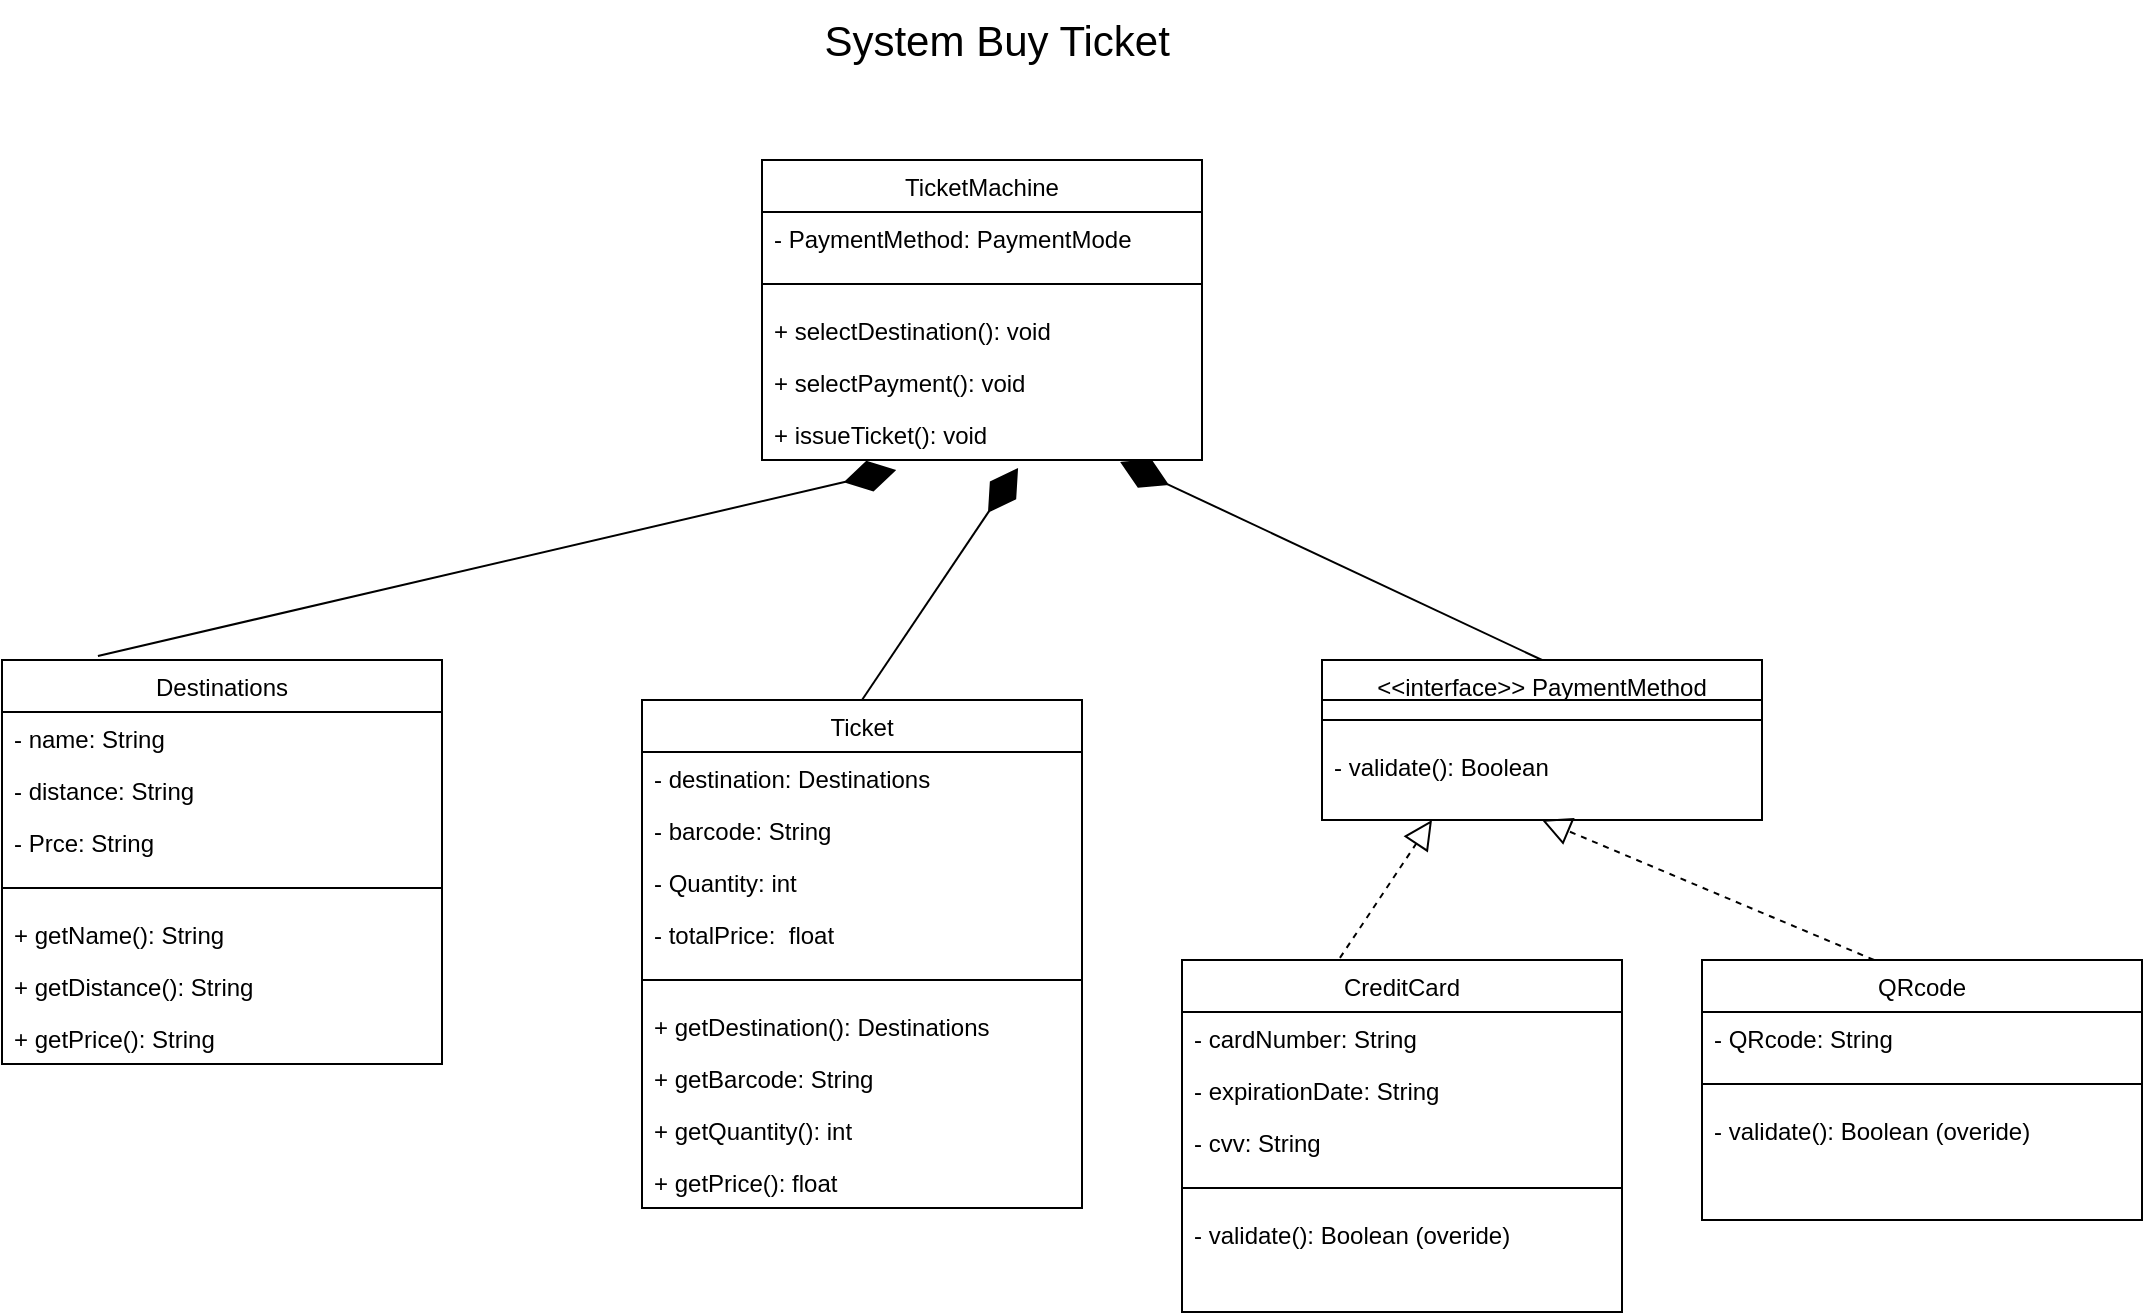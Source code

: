 <mxfile version="20.8.16" type="device"><diagram id="C5RBs43oDa-KdzZeNtuy" name="Page-1"><mxGraphModel dx="1434" dy="878" grid="1" gridSize="10" guides="1" tooltips="1" connect="1" arrows="1" fold="1" page="1" pageScale="1" pageWidth="3300" pageHeight="4681" math="0" shadow="0"><root><mxCell id="WIyWlLk6GJQsqaUBKTNV-0"/><mxCell id="WIyWlLk6GJQsqaUBKTNV-1" parent="WIyWlLk6GJQsqaUBKTNV-0"/><mxCell id="zkfFHV4jXpPFQw0GAbJ--0" value="TicketMachine" style="swimlane;fontStyle=0;align=center;verticalAlign=top;childLayout=stackLayout;horizontal=1;startSize=26;horizontalStack=0;resizeParent=1;resizeLast=0;collapsible=1;marginBottom=0;rounded=0;shadow=0;strokeWidth=1;" parent="WIyWlLk6GJQsqaUBKTNV-1" vertex="1"><mxGeometry x="450" y="150" width="220" height="150" as="geometry"><mxRectangle x="230" y="140" width="160" height="26" as="alternateBounds"/></mxGeometry></mxCell><mxCell id="zkfFHV4jXpPFQw0GAbJ--1" value="- PaymentMethod: PaymentMode" style="text;align=left;verticalAlign=top;spacingLeft=4;spacingRight=4;overflow=hidden;rotatable=0;points=[[0,0.5],[1,0.5]];portConstraint=eastwest;" parent="zkfFHV4jXpPFQw0GAbJ--0" vertex="1"><mxGeometry y="26" width="220" height="26" as="geometry"/></mxCell><mxCell id="zkfFHV4jXpPFQw0GAbJ--4" value="" style="line;html=1;strokeWidth=1;align=left;verticalAlign=middle;spacingTop=-1;spacingLeft=3;spacingRight=3;rotatable=0;labelPosition=right;points=[];portConstraint=eastwest;" parent="zkfFHV4jXpPFQw0GAbJ--0" vertex="1"><mxGeometry y="52" width="220" height="20" as="geometry"/></mxCell><mxCell id="zkfFHV4jXpPFQw0GAbJ--5" value="+ selectDestination(): void" style="text;align=left;verticalAlign=top;spacingLeft=4;spacingRight=4;overflow=hidden;rotatable=0;points=[[0,0.5],[1,0.5]];portConstraint=eastwest;" parent="zkfFHV4jXpPFQw0GAbJ--0" vertex="1"><mxGeometry y="72" width="220" height="26" as="geometry"/></mxCell><mxCell id="2D4VOZBW_z_yEVBfBe_k-1" value="+ selectPayment(): void" style="text;align=left;verticalAlign=top;spacingLeft=4;spacingRight=4;overflow=hidden;rotatable=0;points=[[0,0.5],[1,0.5]];portConstraint=eastwest;" vertex="1" parent="zkfFHV4jXpPFQw0GAbJ--0"><mxGeometry y="98" width="220" height="26" as="geometry"/></mxCell><mxCell id="2D4VOZBW_z_yEVBfBe_k-27" value="+ issueTicket(): void" style="text;align=left;verticalAlign=top;spacingLeft=4;spacingRight=4;overflow=hidden;rotatable=0;points=[[0,0.5],[1,0.5]];portConstraint=eastwest;" vertex="1" parent="zkfFHV4jXpPFQw0GAbJ--0"><mxGeometry y="124" width="220" height="26" as="geometry"/></mxCell><mxCell id="2D4VOZBW_z_yEVBfBe_k-2" value="CreditCard" style="swimlane;fontStyle=0;align=center;verticalAlign=top;childLayout=stackLayout;horizontal=1;startSize=26;horizontalStack=0;resizeParent=1;resizeLast=0;collapsible=1;marginBottom=0;rounded=0;shadow=0;strokeWidth=1;" vertex="1" parent="WIyWlLk6GJQsqaUBKTNV-1"><mxGeometry x="660" y="550" width="220" height="176" as="geometry"><mxRectangle x="230" y="140" width="160" height="26" as="alternateBounds"/></mxGeometry></mxCell><mxCell id="2D4VOZBW_z_yEVBfBe_k-3" value="- cardNumber: String" style="text;align=left;verticalAlign=top;spacingLeft=4;spacingRight=4;overflow=hidden;rotatable=0;points=[[0,0.5],[1,0.5]];portConstraint=eastwest;" vertex="1" parent="2D4VOZBW_z_yEVBfBe_k-2"><mxGeometry y="26" width="220" height="26" as="geometry"/></mxCell><mxCell id="2D4VOZBW_z_yEVBfBe_k-29" value="- expirationDate: String" style="text;align=left;verticalAlign=top;spacingLeft=4;spacingRight=4;overflow=hidden;rotatable=0;points=[[0,0.5],[1,0.5]];portConstraint=eastwest;" vertex="1" parent="2D4VOZBW_z_yEVBfBe_k-2"><mxGeometry y="52" width="220" height="26" as="geometry"/></mxCell><mxCell id="2D4VOZBW_z_yEVBfBe_k-30" value="- cvv: String" style="text;align=left;verticalAlign=top;spacingLeft=4;spacingRight=4;overflow=hidden;rotatable=0;points=[[0,0.5],[1,0.5]];portConstraint=eastwest;" vertex="1" parent="2D4VOZBW_z_yEVBfBe_k-2"><mxGeometry y="78" width="220" height="26" as="geometry"/></mxCell><mxCell id="2D4VOZBW_z_yEVBfBe_k-4" value="" style="line;html=1;strokeWidth=1;align=left;verticalAlign=middle;spacingTop=-1;spacingLeft=3;spacingRight=3;rotatable=0;labelPosition=right;points=[];portConstraint=eastwest;" vertex="1" parent="2D4VOZBW_z_yEVBfBe_k-2"><mxGeometry y="104" width="220" height="20" as="geometry"/></mxCell><mxCell id="2D4VOZBW_z_yEVBfBe_k-5" value="- validate(): Boolean (overide)" style="text;align=left;verticalAlign=top;spacingLeft=4;spacingRight=4;overflow=hidden;rotatable=0;points=[[0,0.5],[1,0.5]];portConstraint=eastwest;" vertex="1" parent="2D4VOZBW_z_yEVBfBe_k-2"><mxGeometry y="124" width="220" height="26" as="geometry"/></mxCell><mxCell id="2D4VOZBW_z_yEVBfBe_k-7" value="QRcode" style="swimlane;fontStyle=0;align=center;verticalAlign=top;childLayout=stackLayout;horizontal=1;startSize=26;horizontalStack=0;resizeParent=1;resizeLast=0;collapsible=1;marginBottom=0;rounded=0;shadow=0;strokeWidth=1;" vertex="1" parent="WIyWlLk6GJQsqaUBKTNV-1"><mxGeometry x="920" y="550" width="220" height="130" as="geometry"><mxRectangle x="230" y="140" width="160" height="26" as="alternateBounds"/></mxGeometry></mxCell><mxCell id="2D4VOZBW_z_yEVBfBe_k-8" value="- QRcode: String&#10;" style="text;align=left;verticalAlign=top;spacingLeft=4;spacingRight=4;overflow=hidden;rotatable=0;points=[[0,0.5],[1,0.5]];portConstraint=eastwest;" vertex="1" parent="2D4VOZBW_z_yEVBfBe_k-7"><mxGeometry y="26" width="220" height="26" as="geometry"/></mxCell><mxCell id="2D4VOZBW_z_yEVBfBe_k-9" value="" style="line;html=1;strokeWidth=1;align=left;verticalAlign=middle;spacingTop=-1;spacingLeft=3;spacingRight=3;rotatable=0;labelPosition=right;points=[];portConstraint=eastwest;" vertex="1" parent="2D4VOZBW_z_yEVBfBe_k-7"><mxGeometry y="52" width="220" height="20" as="geometry"/></mxCell><mxCell id="2D4VOZBW_z_yEVBfBe_k-32" value="- validate(): Boolean (overide)" style="text;align=left;verticalAlign=top;spacingLeft=4;spacingRight=4;overflow=hidden;rotatable=0;points=[[0,0.5],[1,0.5]];portConstraint=eastwest;" vertex="1" parent="2D4VOZBW_z_yEVBfBe_k-7"><mxGeometry y="72" width="220" height="26" as="geometry"/></mxCell><mxCell id="2D4VOZBW_z_yEVBfBe_k-12" value="Destinations" style="swimlane;fontStyle=0;align=center;verticalAlign=top;childLayout=stackLayout;horizontal=1;startSize=26;horizontalStack=0;resizeParent=1;resizeLast=0;collapsible=1;marginBottom=0;rounded=0;shadow=0;strokeWidth=1;" vertex="1" parent="WIyWlLk6GJQsqaUBKTNV-1"><mxGeometry x="70" y="400" width="220" height="202" as="geometry"><mxRectangle x="230" y="140" width="160" height="26" as="alternateBounds"/></mxGeometry></mxCell><mxCell id="2D4VOZBW_z_yEVBfBe_k-33" value="- name: String" style="text;align=left;verticalAlign=top;spacingLeft=4;spacingRight=4;overflow=hidden;rotatable=0;points=[[0,0.5],[1,0.5]];portConstraint=eastwest;" vertex="1" parent="2D4VOZBW_z_yEVBfBe_k-12"><mxGeometry y="26" width="220" height="26" as="geometry"/></mxCell><mxCell id="2D4VOZBW_z_yEVBfBe_k-34" value="- distance: String" style="text;align=left;verticalAlign=top;spacingLeft=4;spacingRight=4;overflow=hidden;rotatable=0;points=[[0,0.5],[1,0.5]];portConstraint=eastwest;" vertex="1" parent="2D4VOZBW_z_yEVBfBe_k-12"><mxGeometry y="52" width="220" height="26" as="geometry"/></mxCell><mxCell id="2D4VOZBW_z_yEVBfBe_k-35" value="- Prce: String" style="text;align=left;verticalAlign=top;spacingLeft=4;spacingRight=4;overflow=hidden;rotatable=0;points=[[0,0.5],[1,0.5]];portConstraint=eastwest;" vertex="1" parent="2D4VOZBW_z_yEVBfBe_k-12"><mxGeometry y="78" width="220" height="26" as="geometry"/></mxCell><mxCell id="2D4VOZBW_z_yEVBfBe_k-14" value="" style="line;html=1;strokeWidth=1;align=left;verticalAlign=middle;spacingTop=-1;spacingLeft=3;spacingRight=3;rotatable=0;labelPosition=right;points=[];portConstraint=eastwest;" vertex="1" parent="2D4VOZBW_z_yEVBfBe_k-12"><mxGeometry y="104" width="220" height="20" as="geometry"/></mxCell><mxCell id="2D4VOZBW_z_yEVBfBe_k-40" value="+ getName(): String" style="text;align=left;verticalAlign=top;spacingLeft=4;spacingRight=4;overflow=hidden;rotatable=0;points=[[0,0.5],[1,0.5]];portConstraint=eastwest;" vertex="1" parent="2D4VOZBW_z_yEVBfBe_k-12"><mxGeometry y="124" width="220" height="26" as="geometry"/></mxCell><mxCell id="2D4VOZBW_z_yEVBfBe_k-41" value="+ getDistance(): String" style="text;align=left;verticalAlign=top;spacingLeft=4;spacingRight=4;overflow=hidden;rotatable=0;points=[[0,0.5],[1,0.5]];portConstraint=eastwest;" vertex="1" parent="2D4VOZBW_z_yEVBfBe_k-12"><mxGeometry y="150" width="220" height="26" as="geometry"/></mxCell><mxCell id="2D4VOZBW_z_yEVBfBe_k-42" value="+ getPrice(): String" style="text;align=left;verticalAlign=top;spacingLeft=4;spacingRight=4;overflow=hidden;rotatable=0;points=[[0,0.5],[1,0.5]];portConstraint=eastwest;" vertex="1" parent="2D4VOZBW_z_yEVBfBe_k-12"><mxGeometry y="176" width="220" height="26" as="geometry"/></mxCell><mxCell id="2D4VOZBW_z_yEVBfBe_k-17" value="Ticket" style="swimlane;fontStyle=0;align=center;verticalAlign=top;childLayout=stackLayout;horizontal=1;startSize=26;horizontalStack=0;resizeParent=1;resizeLast=0;collapsible=1;marginBottom=0;rounded=0;shadow=0;strokeWidth=1;" vertex="1" parent="WIyWlLk6GJQsqaUBKTNV-1"><mxGeometry x="390" y="420" width="220" height="254" as="geometry"><mxRectangle x="230" y="140" width="160" height="26" as="alternateBounds"/></mxGeometry></mxCell><mxCell id="2D4VOZBW_z_yEVBfBe_k-18" value="- destination: Destinations&#10;" style="text;align=left;verticalAlign=top;spacingLeft=4;spacingRight=4;overflow=hidden;rotatable=0;points=[[0,0.5],[1,0.5]];portConstraint=eastwest;" vertex="1" parent="2D4VOZBW_z_yEVBfBe_k-17"><mxGeometry y="26" width="220" height="26" as="geometry"/></mxCell><mxCell id="2D4VOZBW_z_yEVBfBe_k-28" value="- barcode: String" style="text;align=left;verticalAlign=top;spacingLeft=4;spacingRight=4;overflow=hidden;rotatable=0;points=[[0,0.5],[1,0.5]];portConstraint=eastwest;" vertex="1" parent="2D4VOZBW_z_yEVBfBe_k-17"><mxGeometry y="52" width="220" height="26" as="geometry"/></mxCell><mxCell id="2D4VOZBW_z_yEVBfBe_k-36" value="- Quantity: int" style="text;align=left;verticalAlign=top;spacingLeft=4;spacingRight=4;overflow=hidden;rotatable=0;points=[[0,0.5],[1,0.5]];portConstraint=eastwest;" vertex="1" parent="2D4VOZBW_z_yEVBfBe_k-17"><mxGeometry y="78" width="220" height="26" as="geometry"/></mxCell><mxCell id="2D4VOZBW_z_yEVBfBe_k-38" value="- totalPrice:  float" style="text;align=left;verticalAlign=top;spacingLeft=4;spacingRight=4;overflow=hidden;rotatable=0;points=[[0,0.5],[1,0.5]];portConstraint=eastwest;" vertex="1" parent="2D4VOZBW_z_yEVBfBe_k-17"><mxGeometry y="104" width="220" height="26" as="geometry"/></mxCell><mxCell id="2D4VOZBW_z_yEVBfBe_k-19" value="" style="line;html=1;strokeWidth=1;align=left;verticalAlign=middle;spacingTop=-1;spacingLeft=3;spacingRight=3;rotatable=0;labelPosition=right;points=[];portConstraint=eastwest;" vertex="1" parent="2D4VOZBW_z_yEVBfBe_k-17"><mxGeometry y="130" width="220" height="20" as="geometry"/></mxCell><mxCell id="2D4VOZBW_z_yEVBfBe_k-20" value="+ getDestination(): Destinations" style="text;align=left;verticalAlign=top;spacingLeft=4;spacingRight=4;overflow=hidden;rotatable=0;points=[[0,0.5],[1,0.5]];portConstraint=eastwest;" vertex="1" parent="2D4VOZBW_z_yEVBfBe_k-17"><mxGeometry y="150" width="220" height="26" as="geometry"/></mxCell><mxCell id="2D4VOZBW_z_yEVBfBe_k-21" value="+ getBarcode: String" style="text;align=left;verticalAlign=top;spacingLeft=4;spacingRight=4;overflow=hidden;rotatable=0;points=[[0,0.5],[1,0.5]];portConstraint=eastwest;" vertex="1" parent="2D4VOZBW_z_yEVBfBe_k-17"><mxGeometry y="176" width="220" height="26" as="geometry"/></mxCell><mxCell id="2D4VOZBW_z_yEVBfBe_k-37" value="+ getQuantity(): int" style="text;align=left;verticalAlign=top;spacingLeft=4;spacingRight=4;overflow=hidden;rotatable=0;points=[[0,0.5],[1,0.5]];portConstraint=eastwest;" vertex="1" parent="2D4VOZBW_z_yEVBfBe_k-17"><mxGeometry y="202" width="220" height="26" as="geometry"/></mxCell><mxCell id="2D4VOZBW_z_yEVBfBe_k-39" value="+ getPrice(): float" style="text;align=left;verticalAlign=top;spacingLeft=4;spacingRight=4;overflow=hidden;rotatable=0;points=[[0,0.5],[1,0.5]];portConstraint=eastwest;" vertex="1" parent="2D4VOZBW_z_yEVBfBe_k-17"><mxGeometry y="228" width="220" height="26" as="geometry"/></mxCell><mxCell id="2D4VOZBW_z_yEVBfBe_k-22" value="&lt;&lt;interface&gt;&gt; PaymentMethod" style="swimlane;fontStyle=0;align=center;verticalAlign=top;childLayout=stackLayout;horizontal=1;startSize=20;horizontalStack=0;resizeParent=1;resizeLast=0;collapsible=1;marginBottom=0;rounded=0;shadow=0;strokeWidth=1;" vertex="1" parent="WIyWlLk6GJQsqaUBKTNV-1"><mxGeometry x="730" y="400" width="220" height="80" as="geometry"><mxRectangle x="230" y="140" width="160" height="26" as="alternateBounds"/></mxGeometry></mxCell><mxCell id="2D4VOZBW_z_yEVBfBe_k-24" value="" style="line;html=1;strokeWidth=1;align=left;verticalAlign=middle;spacingTop=-1;spacingLeft=3;spacingRight=3;rotatable=0;labelPosition=right;points=[];portConstraint=eastwest;" vertex="1" parent="2D4VOZBW_z_yEVBfBe_k-22"><mxGeometry y="20" width="220" height="20" as="geometry"/></mxCell><mxCell id="2D4VOZBW_z_yEVBfBe_k-31" value="- validate(): Boolean" style="text;align=left;verticalAlign=top;spacingLeft=4;spacingRight=4;overflow=hidden;rotatable=0;points=[[0,0.5],[1,0.5]];portConstraint=eastwest;" vertex="1" parent="2D4VOZBW_z_yEVBfBe_k-22"><mxGeometry y="40" width="220" height="26" as="geometry"/></mxCell><mxCell id="2D4VOZBW_z_yEVBfBe_k-43" value="" style="endArrow=diamondThin;endFill=1;endSize=24;html=1;rounded=0;exitX=0.218;exitY=-0.01;exitDx=0;exitDy=0;exitPerimeter=0;entryX=0.305;entryY=1.192;entryDx=0;entryDy=0;entryPerimeter=0;" edge="1" parent="WIyWlLk6GJQsqaUBKTNV-1" source="2D4VOZBW_z_yEVBfBe_k-12" target="2D4VOZBW_z_yEVBfBe_k-27"><mxGeometry width="160" relative="1" as="geometry"><mxPoint x="170" y="360" as="sourcePoint"/><mxPoint x="330" y="360" as="targetPoint"/><Array as="points"/></mxGeometry></mxCell><mxCell id="2D4VOZBW_z_yEVBfBe_k-44" value="" style="endArrow=diamondThin;endFill=1;endSize=24;html=1;rounded=0;exitX=0.5;exitY=0;exitDx=0;exitDy=0;entryX=0.582;entryY=1.154;entryDx=0;entryDy=0;entryPerimeter=0;" edge="1" parent="WIyWlLk6GJQsqaUBKTNV-1" source="2D4VOZBW_z_yEVBfBe_k-17" target="2D4VOZBW_z_yEVBfBe_k-27"><mxGeometry width="160" relative="1" as="geometry"><mxPoint x="207.96" y="397.98" as="sourcePoint"/><mxPoint x="252.002" y="280" as="targetPoint"/></mxGeometry></mxCell><mxCell id="2D4VOZBW_z_yEVBfBe_k-46" value="" style="endArrow=diamondThin;endFill=1;endSize=24;html=1;rounded=0;exitX=0.5;exitY=0;exitDx=0;exitDy=0;entryX=0.814;entryY=1.038;entryDx=0;entryDy=0;entryPerimeter=0;" edge="1" parent="WIyWlLk6GJQsqaUBKTNV-1" source="2D4VOZBW_z_yEVBfBe_k-22" target="2D4VOZBW_z_yEVBfBe_k-27"><mxGeometry width="160" relative="1" as="geometry"><mxPoint x="579.04" y="420" as="sourcePoint"/><mxPoint x="340" y="240" as="targetPoint"/></mxGeometry></mxCell><mxCell id="2D4VOZBW_z_yEVBfBe_k-48" value="" style="endArrow=block;dashed=1;endFill=0;endSize=12;html=1;rounded=0;exitX=0.359;exitY=-0.006;exitDx=0;exitDy=0;exitPerimeter=0;entryX=0.25;entryY=1;entryDx=0;entryDy=0;" edge="1" parent="WIyWlLk6GJQsqaUBKTNV-1" source="2D4VOZBW_z_yEVBfBe_k-2" target="2D4VOZBW_z_yEVBfBe_k-22"><mxGeometry width="160" relative="1" as="geometry"><mxPoint x="900" y="290" as="sourcePoint"/><mxPoint x="800" y="560" as="targetPoint"/></mxGeometry></mxCell><mxCell id="2D4VOZBW_z_yEVBfBe_k-49" value="" style="endArrow=block;dashed=1;endFill=0;endSize=12;html=1;rounded=0;exitX=0.391;exitY=0;exitDx=0;exitDy=0;exitPerimeter=0;entryX=0.5;entryY=1;entryDx=0;entryDy=0;" edge="1" parent="WIyWlLk6GJQsqaUBKTNV-1" source="2D4VOZBW_z_yEVBfBe_k-7" target="2D4VOZBW_z_yEVBfBe_k-22"><mxGeometry width="160" relative="1" as="geometry"><mxPoint x="840" y="648.944" as="sourcePoint"/><mxPoint x="876.02" y="550" as="targetPoint"/></mxGeometry></mxCell><mxCell id="2D4VOZBW_z_yEVBfBe_k-50" value="&lt;font style=&quot;font-size: 21px;&quot;&gt;System Buy Ticket&amp;nbsp;&lt;/font&gt;" style="text;html=1;align=center;verticalAlign=middle;resizable=0;points=[];autosize=1;strokeColor=none;fillColor=none;" vertex="1" parent="WIyWlLk6GJQsqaUBKTNV-1"><mxGeometry x="470" y="70" width="200" height="40" as="geometry"/></mxCell></root></mxGraphModel></diagram></mxfile>